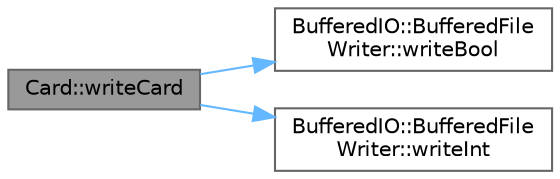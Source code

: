 digraph "Card::writeCard"
{
 // LATEX_PDF_SIZE
  bgcolor="transparent";
  edge [fontname=Helvetica,fontsize=10,labelfontname=Helvetica,labelfontsize=10];
  node [fontname=Helvetica,fontsize=10,shape=box,height=0.2,width=0.4];
  rankdir="LR";
  Node1 [id="Node000001",label="Card::writeCard",height=0.2,width=0.4,color="gray40", fillcolor="grey60", style="filled", fontcolor="black",tooltip="Writes card into buffered writer."];
  Node1 -> Node2 [id="edge1_Node000001_Node000002",color="steelblue1",style="solid",tooltip=" "];
  Node2 [id="Node000002",label="BufferedIO::BufferedFile\lWriter::writeBool",height=0.2,width=0.4,color="grey40", fillcolor="white", style="filled",URL="$da/d4b/class_buffered_i_o_1_1_buffered_file_writer.html#a09066ad33afef60a7c1e452a2641b83e",tooltip="Writes a boolean value to the file."];
  Node1 -> Node3 [id="edge2_Node000001_Node000003",color="steelblue1",style="solid",tooltip=" "];
  Node3 [id="Node000003",label="BufferedIO::BufferedFile\lWriter::writeInt",height=0.2,width=0.4,color="grey40", fillcolor="white", style="filled",URL="$da/d4b/class_buffered_i_o_1_1_buffered_file_writer.html#a42f1c538217cd5100368a774cda19d39",tooltip="Writes a 32-bit integer to the file in little-endian order."];
}
